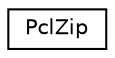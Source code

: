 digraph "Иерархия классов. Графический вид."
{
  edge [fontname="Helvetica",fontsize="10",labelfontname="Helvetica",labelfontsize="10"];
  node [fontname="Helvetica",fontsize="10",shape=record];
  rankdir="LR";
  Node0 [label="PclZip",height=0.2,width=0.4,color="black", fillcolor="white", style="filled",URL="$class_pcl_zip.html"];
}
